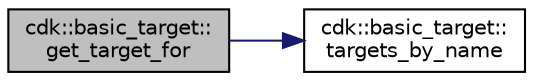 digraph "cdk::basic_target::get_target_for"
{
 // INTERACTIVE_SVG=YES
 // LATEX_PDF_SIZE
  edge [fontname="Helvetica",fontsize="10",labelfontname="Helvetica",labelfontsize="10"];
  node [fontname="Helvetica",fontsize="10",shape=record];
  rankdir="LR";
  Node1 [label="cdk::basic_target::\lget_target_for",height=0.2,width=0.4,color="black", fillcolor="grey75", style="filled", fontcolor="black",tooltip=" "];
  Node1 -> Node2 [color="midnightblue",fontsize="10",style="solid",fontname="Helvetica"];
  Node2 [label="cdk::basic_target::\ltargets_by_name",height=0.2,width=0.4,color="black", fillcolor="white", style="filled",URL="$classcdk_1_1basic__target.html#a3bd1904c0f40efbd88b7825967458fac",tooltip=" "];
}
